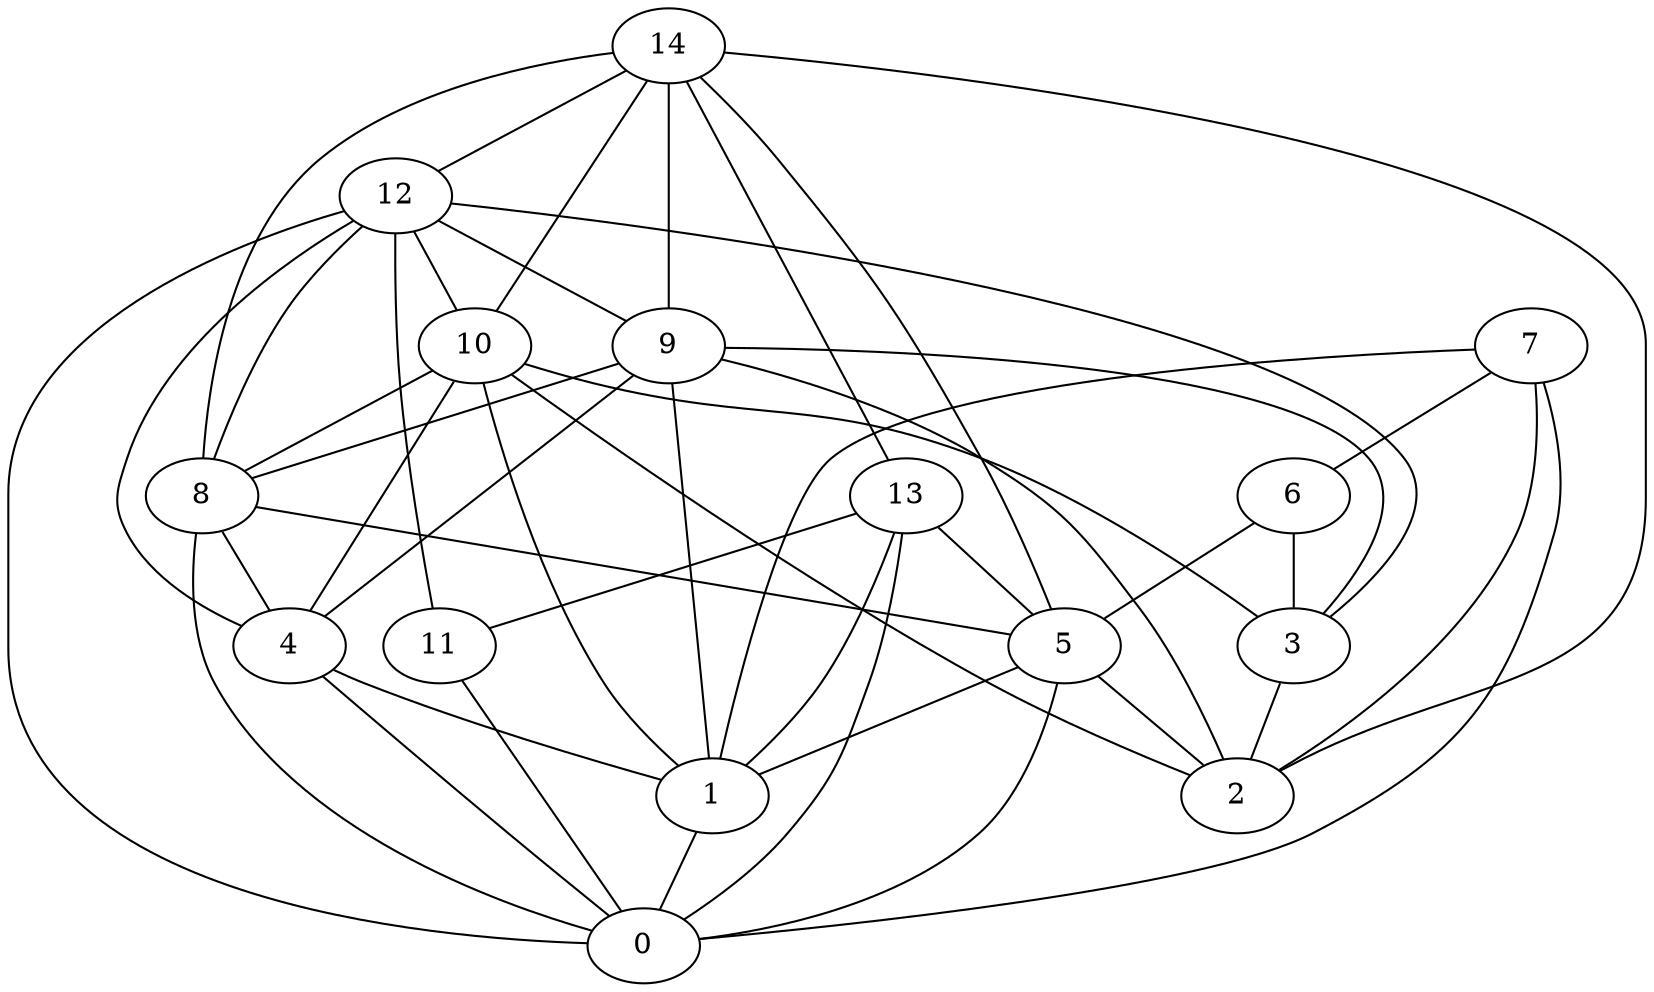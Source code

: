 digraph "sensornet-topology" {
label = "";
rankdir="BT";"0"->"1" [arrowhead = "both"] 
"0"->"4" [arrowhead = "both"] 
"0"->"5" [arrowhead = "both"] 
"0"->"7" [arrowhead = "both"] 
"0"->"8" [arrowhead = "both"] 
"0"->"11" [arrowhead = "both"] 
"0"->"12" [arrowhead = "both"] 
"0"->"13" [arrowhead = "both"] 
"1"->"4" [arrowhead = "both"] 
"1"->"5" [arrowhead = "both"] 
"1"->"7" [arrowhead = "both"] 
"1"->"9" [arrowhead = "both"] 
"1"->"10" [arrowhead = "both"] 
"1"->"13" [arrowhead = "both"] 
"2"->"3" [arrowhead = "both"] 
"2"->"5" [arrowhead = "both"] 
"2"->"7" [arrowhead = "both"] 
"2"->"9" [arrowhead = "both"] 
"2"->"10" [arrowhead = "both"] 
"2"->"14" [arrowhead = "both"] 
"3"->"6" [arrowhead = "both"] 
"3"->"9" [arrowhead = "both"] 
"3"->"10" [arrowhead = "both"] 
"3"->"12" [arrowhead = "both"] 
"4"->"8" [arrowhead = "both"] 
"4"->"9" [arrowhead = "both"] 
"4"->"10" [arrowhead = "both"] 
"4"->"12" [arrowhead = "both"] 
"5"->"6" [arrowhead = "both"] 
"5"->"8" [arrowhead = "both"] 
"5"->"13" [arrowhead = "both"] 
"5"->"14" [arrowhead = "both"] 
"6"->"7" [arrowhead = "both"] 
"8"->"9" [arrowhead = "both"] 
"8"->"10" [arrowhead = "both"] 
"8"->"12" [arrowhead = "both"] 
"8"->"14" [arrowhead = "both"] 
"9"->"12" [arrowhead = "both"] 
"9"->"14" [arrowhead = "both"] 
"10"->"12" [arrowhead = "both"] 
"10"->"14" [arrowhead = "both"] 
"11"->"12" [arrowhead = "both"] 
"11"->"13" [arrowhead = "both"] 
"12"->"14" [arrowhead = "both"] 
"13"->"14" [arrowhead = "both"] 
}